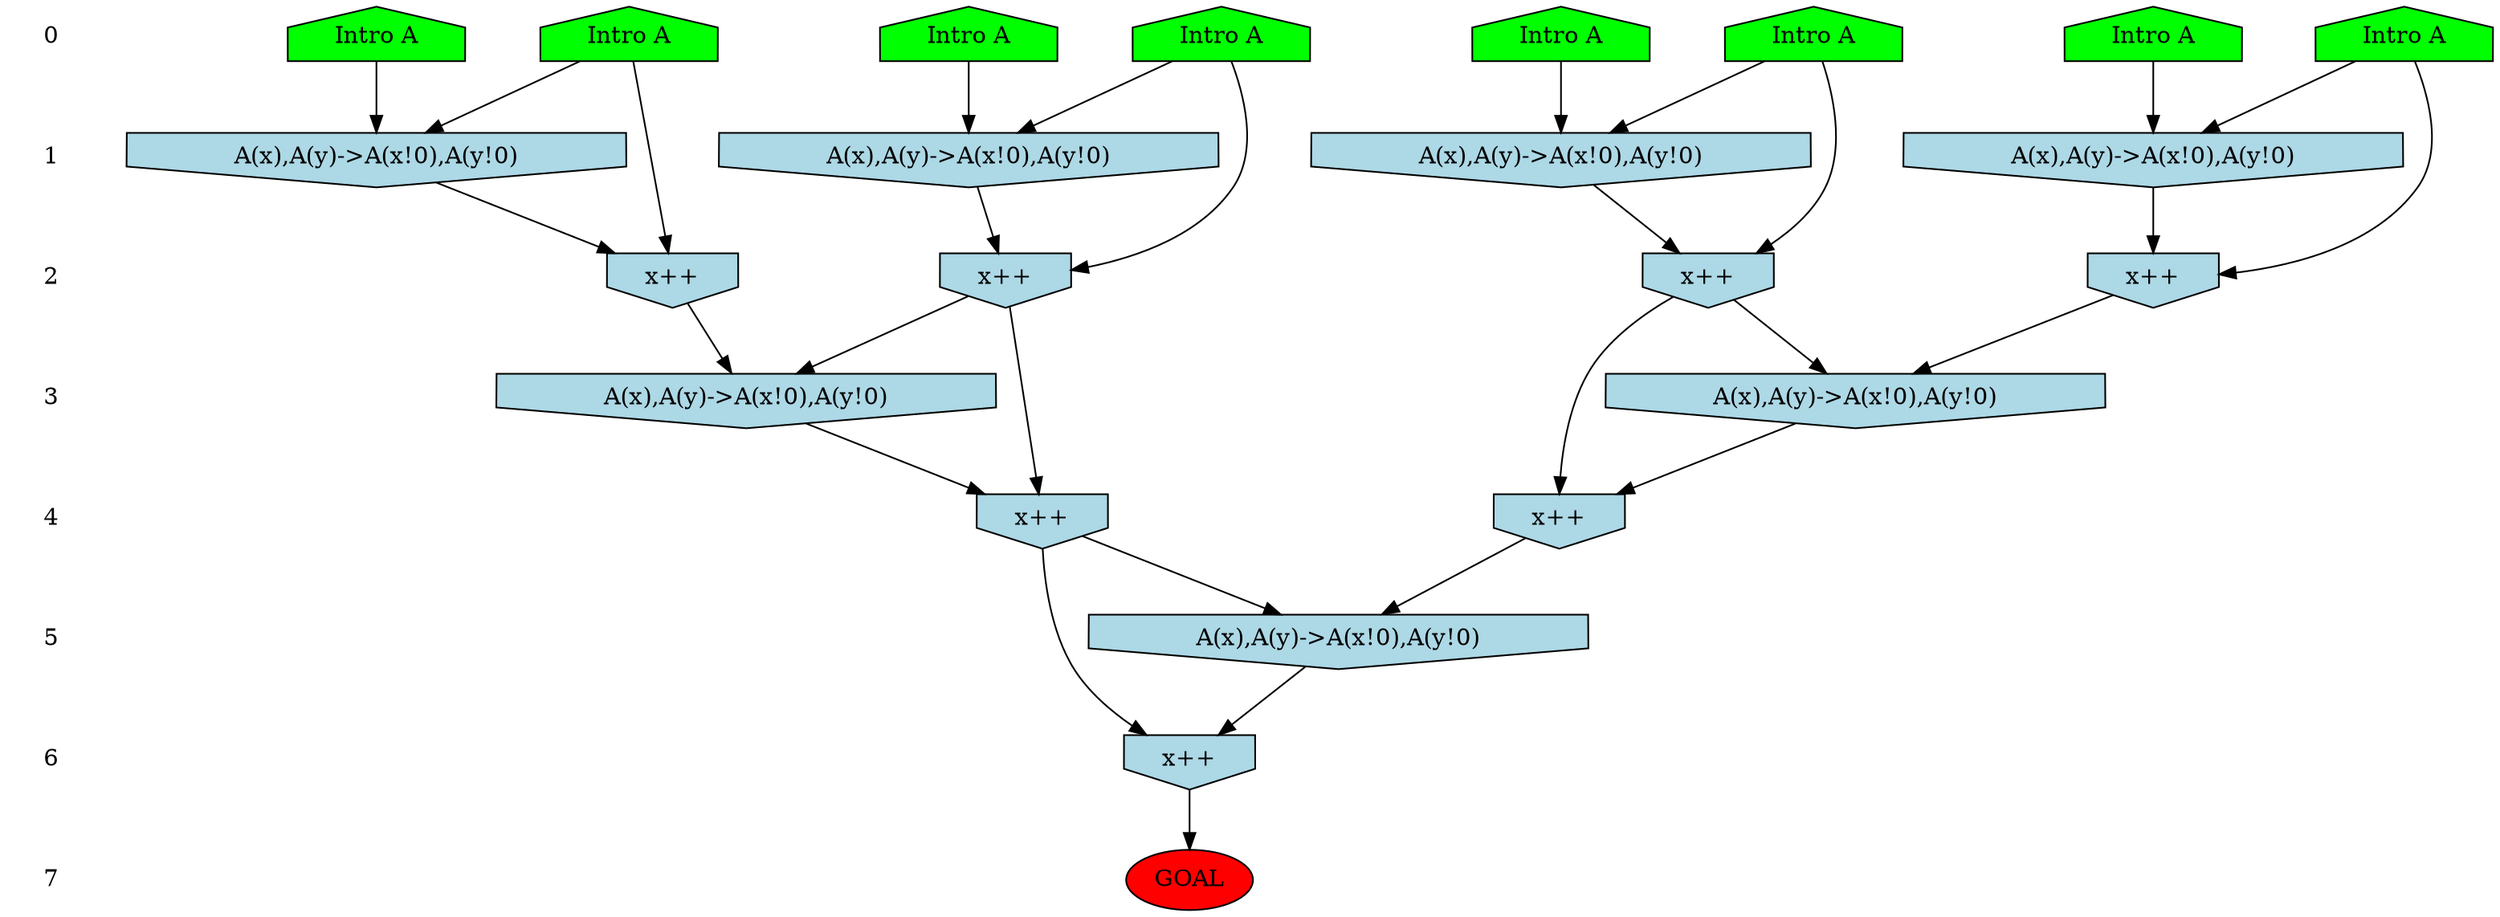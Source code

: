 /* Compression of 1 causal flows obtained in average at 2.945038E+00 t.u */
/* Compressed causal flows were: [944] */
digraph G{
 ranksep=.5 ; 
{ rank = same ; "0" [shape=plaintext] ; node_1 [label ="Intro A", shape=house, style=filled, fillcolor=green] ;
node_2 [label ="Intro A", shape=house, style=filled, fillcolor=green] ;
node_3 [label ="Intro A", shape=house, style=filled, fillcolor=green] ;
node_4 [label ="Intro A", shape=house, style=filled, fillcolor=green] ;
node_5 [label ="Intro A", shape=house, style=filled, fillcolor=green] ;
node_6 [label ="Intro A", shape=house, style=filled, fillcolor=green] ;
node_7 [label ="Intro A", shape=house, style=filled, fillcolor=green] ;
node_8 [label ="Intro A", shape=house, style=filled, fillcolor=green] ;
}
{ rank = same ; "1" [shape=plaintext] ; node_9 [label="A(x),A(y)->A(x!0),A(y!0)", shape=invhouse, style=filled, fillcolor = lightblue] ;
node_11 [label="A(x),A(y)->A(x!0),A(y!0)", shape=invhouse, style=filled, fillcolor = lightblue] ;
node_12 [label="A(x),A(y)->A(x!0),A(y!0)", shape=invhouse, style=filled, fillcolor = lightblue] ;
node_15 [label="A(x),A(y)->A(x!0),A(y!0)", shape=invhouse, style=filled, fillcolor = lightblue] ;
}
{ rank = same ; "2" [shape=plaintext] ; node_10 [label="x++", shape=invhouse, style=filled, fillcolor = lightblue] ;
node_13 [label="x++", shape=invhouse, style=filled, fillcolor = lightblue] ;
node_16 [label="x++", shape=invhouse, style=filled, fillcolor = lightblue] ;
node_18 [label="x++", shape=invhouse, style=filled, fillcolor = lightblue] ;
}
{ rank = same ; "3" [shape=plaintext] ; node_14 [label="A(x),A(y)->A(x!0),A(y!0)", shape=invhouse, style=filled, fillcolor = lightblue] ;
node_19 [label="A(x),A(y)->A(x!0),A(y!0)", shape=invhouse, style=filled, fillcolor = lightblue] ;
}
{ rank = same ; "4" [shape=plaintext] ; node_17 [label="x++", shape=invhouse, style=filled, fillcolor = lightblue] ;
node_20 [label="x++", shape=invhouse, style=filled, fillcolor = lightblue] ;
}
{ rank = same ; "5" [shape=plaintext] ; node_21 [label="A(x),A(y)->A(x!0),A(y!0)", shape=invhouse, style=filled, fillcolor = lightblue] ;
}
{ rank = same ; "6" [shape=plaintext] ; node_22 [label="x++", shape=invhouse, style=filled, fillcolor = lightblue] ;
}
{ rank = same ; "7" [shape=plaintext] ; node_23 [label ="GOAL", style=filled, fillcolor=red] ;
}
"0" -> "1" [style="invis"]; 
"1" -> "2" [style="invis"]; 
"2" -> "3" [style="invis"]; 
"3" -> "4" [style="invis"]; 
"4" -> "5" [style="invis"]; 
"5" -> "6" [style="invis"]; 
"6" -> "7" [style="invis"]; 
node_2 -> node_9
node_6 -> node_9
node_6 -> node_10
node_9 -> node_10
node_3 -> node_11
node_7 -> node_11
node_4 -> node_12
node_5 -> node_12
node_5 -> node_13
node_12 -> node_13
node_10 -> node_14
node_13 -> node_14
node_1 -> node_15
node_8 -> node_15
node_7 -> node_16
node_11 -> node_16
node_10 -> node_17
node_14 -> node_17
node_8 -> node_18
node_15 -> node_18
node_16 -> node_19
node_18 -> node_19
node_18 -> node_20
node_19 -> node_20
node_17 -> node_21
node_20 -> node_21
node_17 -> node_22
node_21 -> node_22
node_22 -> node_23
}
/*
 Dot generation time: 0.000000
*/